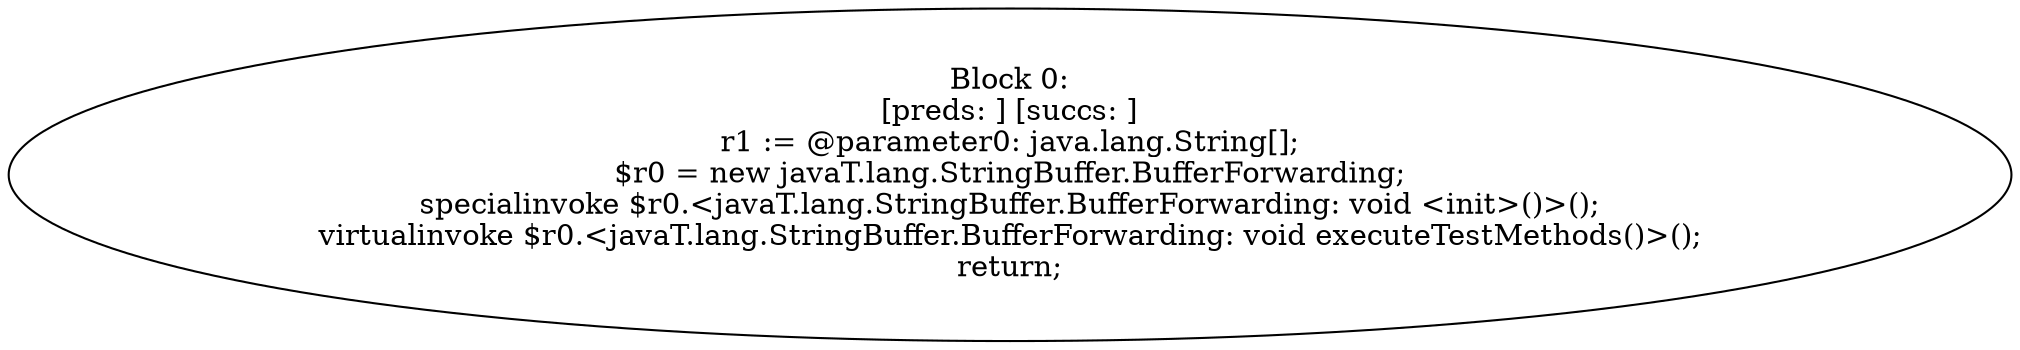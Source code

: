digraph "unitGraph" {
    "Block 0:
[preds: ] [succs: ]
r1 := @parameter0: java.lang.String[];
$r0 = new javaT.lang.StringBuffer.BufferForwarding;
specialinvoke $r0.<javaT.lang.StringBuffer.BufferForwarding: void <init>()>();
virtualinvoke $r0.<javaT.lang.StringBuffer.BufferForwarding: void executeTestMethods()>();
return;
"
}
